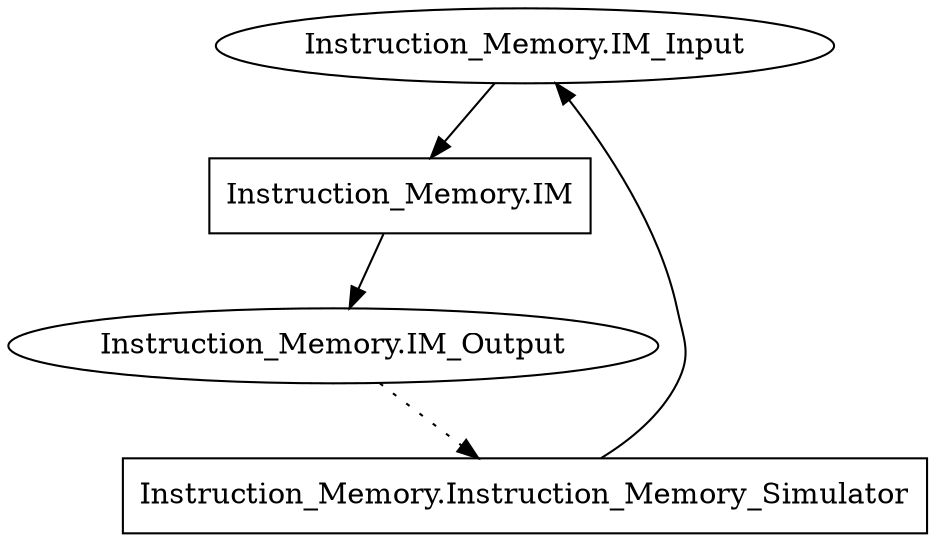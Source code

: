 digraph Program_Counter {
"Instruction_Memory.IM_Input" [shape=oval];
"Instruction_Memory.IM_Output" [shape=oval];
"Instruction_Memory.IM" [shape=box];
"Instruction_Memory.Instruction_Memory_Simulator" [shape=box];
"Instruction_Memory.IM_Input" -> "Instruction_Memory.IM";
"Instruction_Memory.Instruction_Memory_Simulator" -> "Instruction_Memory.IM_Input";
"Instruction_Memory.IM" -> "Instruction_Memory.IM_Output";
"Instruction_Memory.IM_Output" -> "Instruction_Memory.Instruction_Memory_Simulator" [style=dotted];
}
